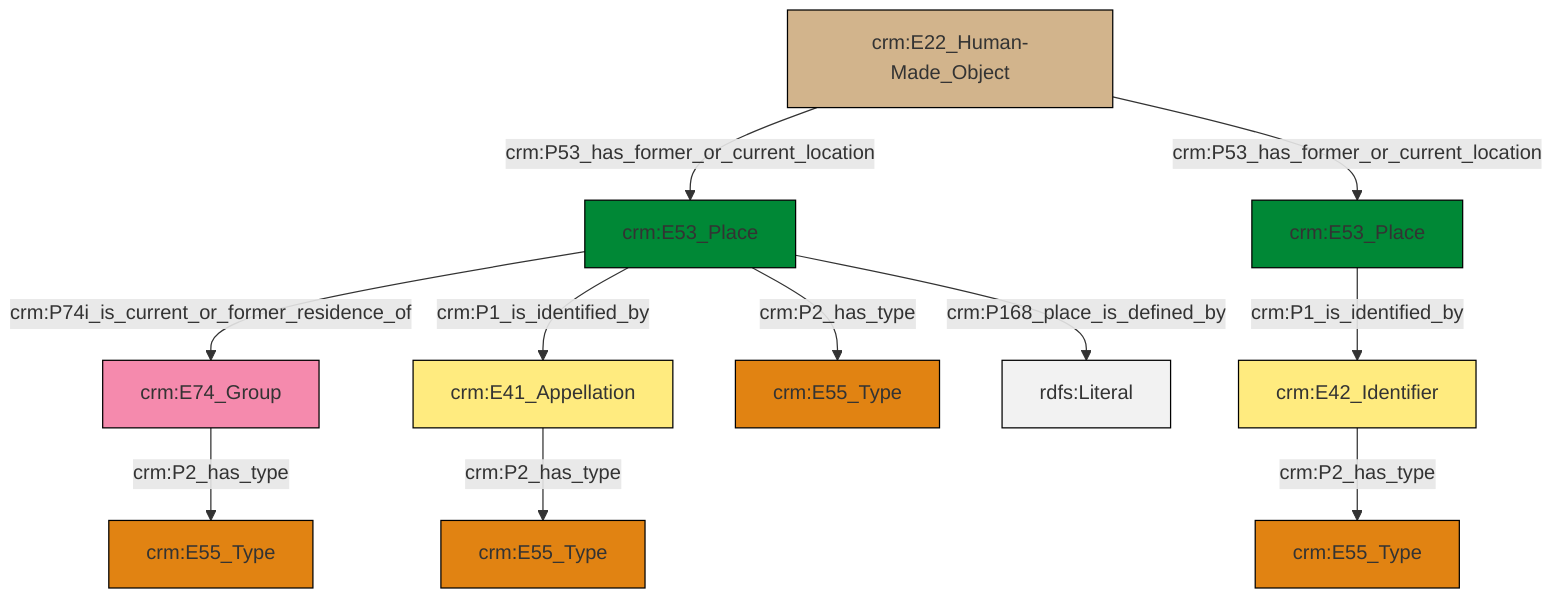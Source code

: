 graph TD
classDef Literal fill:#f2f2f2,stroke:#000000;
classDef CRM_Entity fill:#FFFFFF,stroke:#000000;
classDef Temporal_Entity fill:#00C9E6, stroke:#000000;
classDef Type fill:#E18312, stroke:#000000;
classDef Time-Span fill:#2C9C91, stroke:#000000;
classDef Appellation fill:#FFEB7F, stroke:#000000;
classDef Place fill:#008836, stroke:#000000;
classDef Persistent_Item fill:#B266B2, stroke:#000000;
classDef Conceptual_Object fill:#FFD700, stroke:#000000;
classDef Physical_Thing fill:#D2B48C, stroke:#000000;
classDef Actor fill:#f58aad, stroke:#000000;
classDef PC_Classes fill:#4ce600, stroke:#000000;
classDef Multi fill:#cccccc,stroke:#000000;

2["crm:E53_Place"]:::Place -->|crm:P1_is_identified_by| 0["crm:E42_Identifier"]:::Appellation
5["crm:E22_Human-Made_Object"]:::Physical_Thing -->|crm:P53_has_former_or_current_location| 7["crm:E53_Place"]:::Place
7["crm:E53_Place"]:::Place -->|crm:P74i_is_current_or_former_residence_of| 10["crm:E74_Group"]:::Actor
11["crm:E41_Appellation"]:::Appellation -->|crm:P2_has_type| 3["crm:E55_Type"]:::Type
10["crm:E74_Group"]:::Actor -->|crm:P2_has_type| 8["crm:E55_Type"]:::Type
7["crm:E53_Place"]:::Place -->|crm:P1_is_identified_by| 11["crm:E41_Appellation"]:::Appellation
5["crm:E22_Human-Made_Object"]:::Physical_Thing -->|crm:P53_has_former_or_current_location| 2["crm:E53_Place"]:::Place
0["crm:E42_Identifier"]:::Appellation -->|crm:P2_has_type| 13["crm:E55_Type"]:::Type
7["crm:E53_Place"]:::Place -->|crm:P2_has_type| 16["crm:E55_Type"]:::Type
7["crm:E53_Place"]:::Place -->|crm:P168_place_is_defined_by| 24[rdfs:Literal]:::Literal